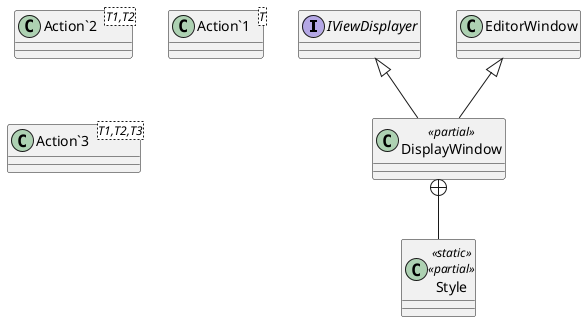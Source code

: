 @startuml
interface IViewDisplayer {
}
class DisplayWindow <<partial>> {
}
class Style <<static>> <<partial>> {
}
class "Action`2"<T1,T2> {
}
class "Action`1"<T> {
}
class "Action`3"<T1,T2,T3> {
}
EditorWindow <|-- DisplayWindow
IViewDisplayer <|-- DisplayWindow
DisplayWindow +-- Style
@enduml
